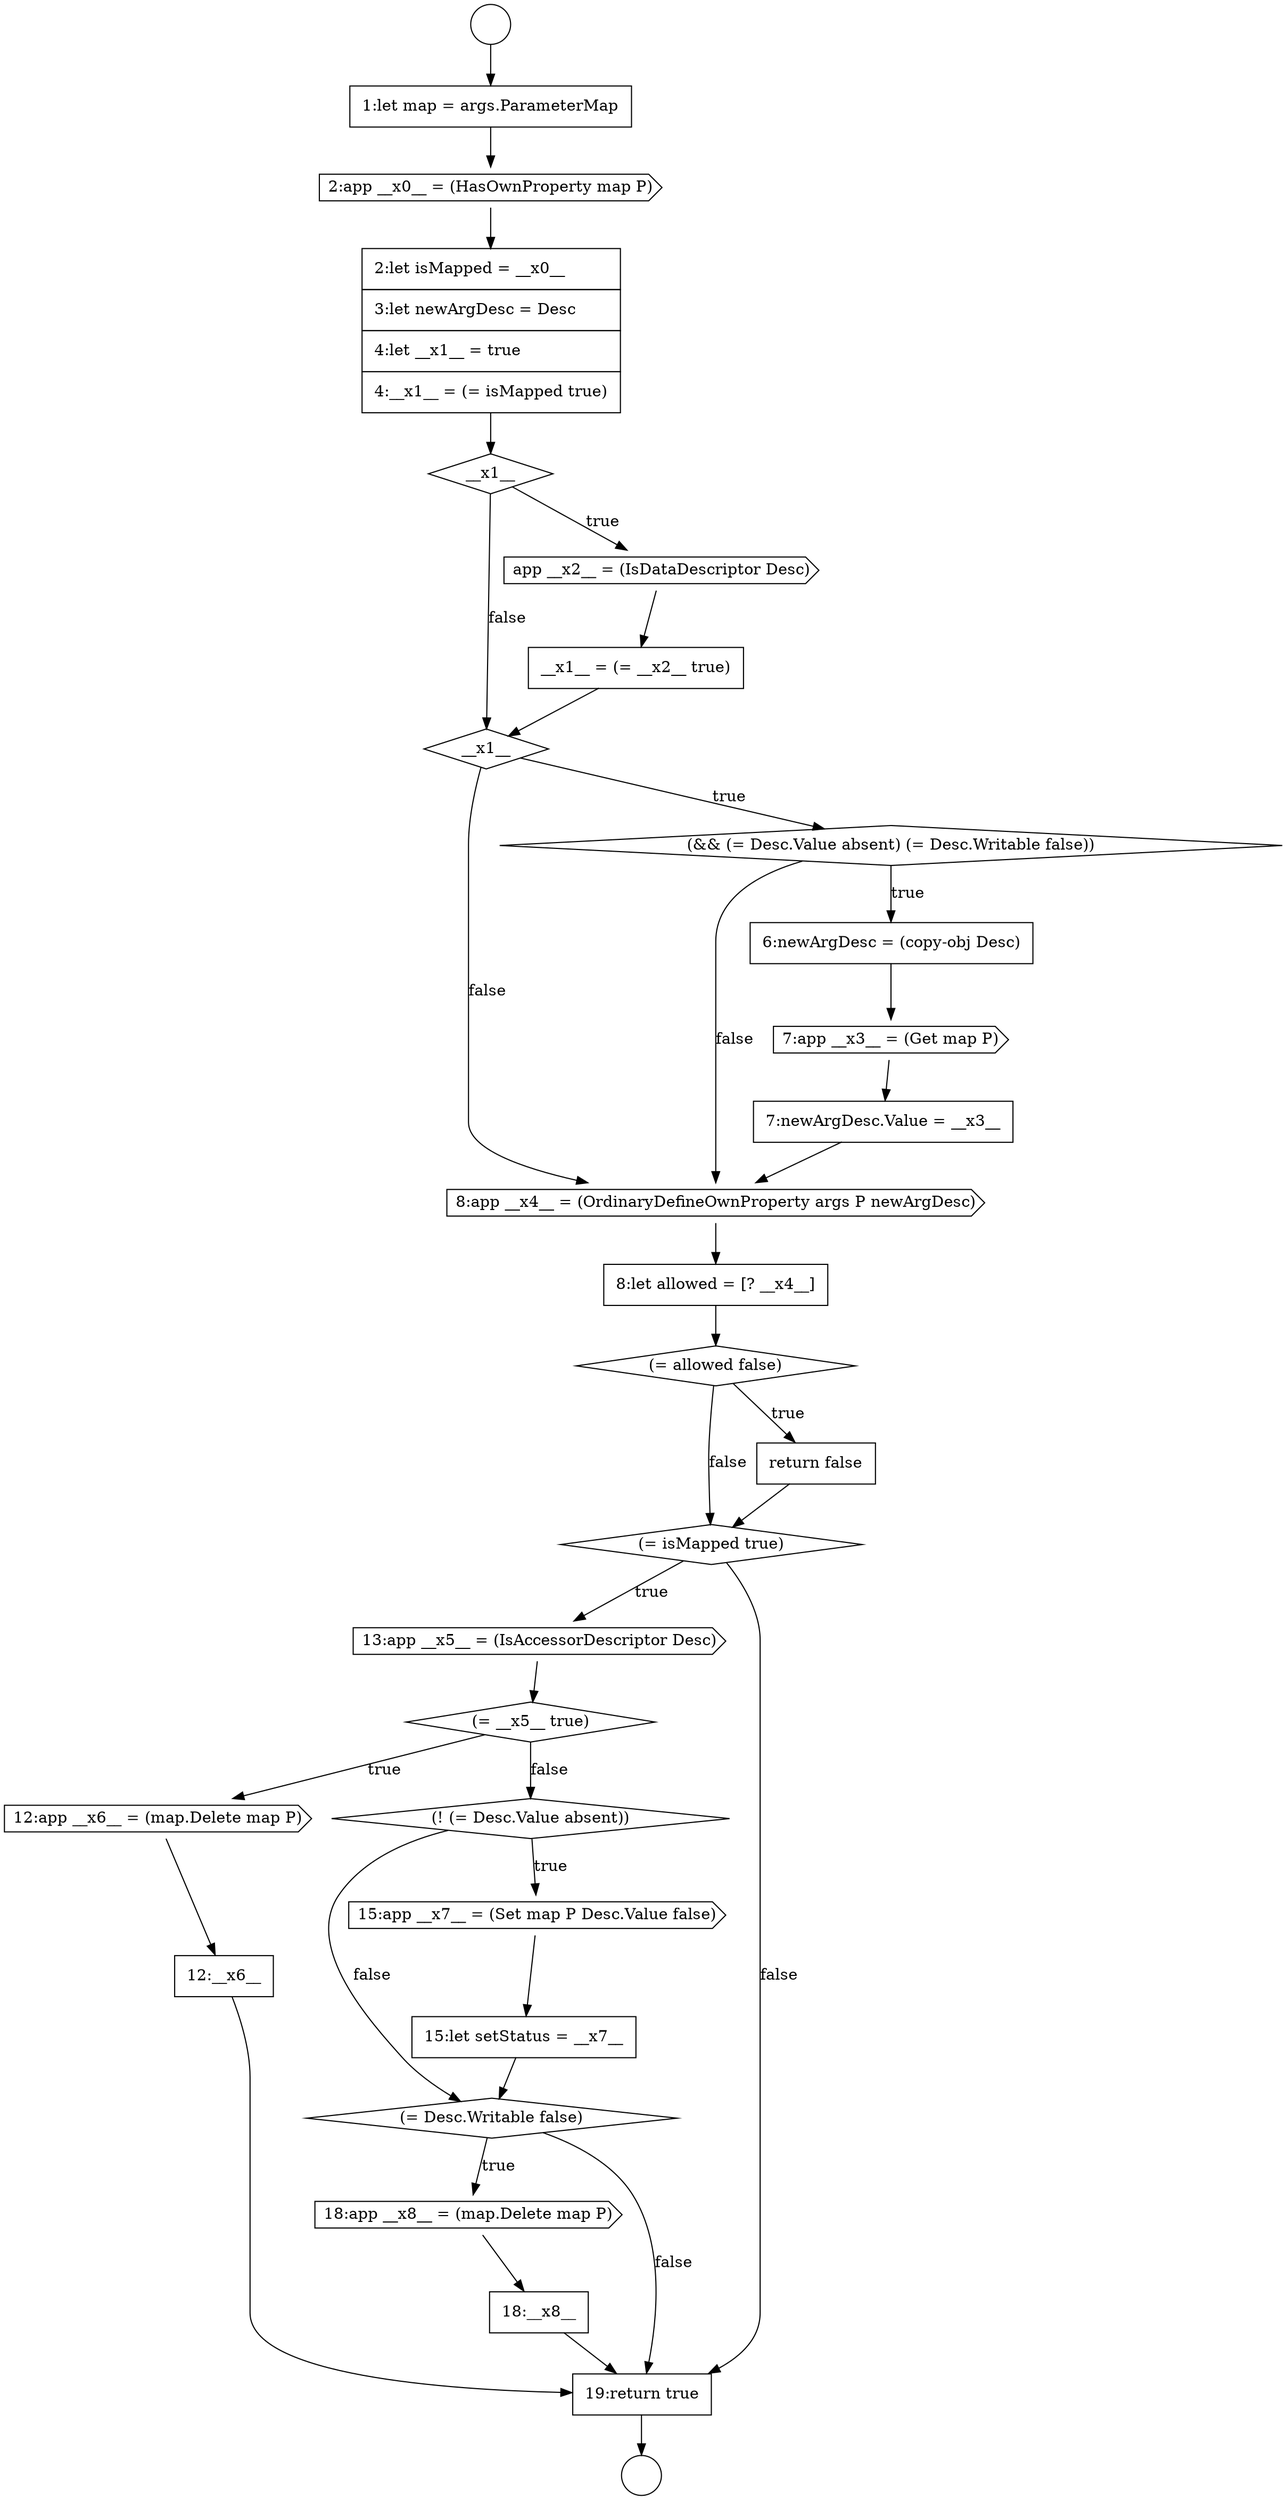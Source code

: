 digraph {
  node2495 [shape=diamond, label=<<font color="black">(= isMapped true)</font>> color="black" fillcolor="white" style=filled]
  node2491 [shape=cds, label=<<font color="black">8:app __x4__ = (OrdinaryDefineOwnProperty args P newArgDesc)</font>> color="black" fillcolor="white" style=filled]
  node2483 [shape=diamond, label=<<font color="black">__x1__</font>> color="black" fillcolor="white" style=filled]
  node2496 [shape=cds, label=<<font color="black">13:app __x5__ = (IsAccessorDescriptor Desc)</font>> color="black" fillcolor="white" style=filled]
  node2492 [shape=none, margin=0, label=<<font color="black">
    <table border="0" cellborder="1" cellspacing="0" cellpadding="10">
      <tr><td align="left">8:let allowed = [? __x4__]</td></tr>
    </table>
  </font>> color="black" fillcolor="white" style=filled]
  node2498 [shape=cds, label=<<font color="black">12:app __x6__ = (map.Delete map P)</font>> color="black" fillcolor="white" style=filled]
  node2489 [shape=cds, label=<<font color="black">7:app __x3__ = (Get map P)</font>> color="black" fillcolor="white" style=filled]
  node2503 [shape=diamond, label=<<font color="black">(= Desc.Writable false)</font>> color="black" fillcolor="white" style=filled]
  node2486 [shape=diamond, label=<<font color="black">__x1__</font>> color="black" fillcolor="white" style=filled]
  node2500 [shape=diamond, label=<<font color="black">(! (= Desc.Value absent))</font>> color="black" fillcolor="white" style=filled]
  node2494 [shape=none, margin=0, label=<<font color="black">
    <table border="0" cellborder="1" cellspacing="0" cellpadding="10">
      <tr><td align="left">return false</td></tr>
    </table>
  </font>> color="black" fillcolor="white" style=filled]
  node2499 [shape=none, margin=0, label=<<font color="black">
    <table border="0" cellborder="1" cellspacing="0" cellpadding="10">
      <tr><td align="left">12:__x6__</td></tr>
    </table>
  </font>> color="black" fillcolor="white" style=filled]
  node2480 [shape=none, margin=0, label=<<font color="black">
    <table border="0" cellborder="1" cellspacing="0" cellpadding="10">
      <tr><td align="left">1:let map = args.ParameterMap</td></tr>
    </table>
  </font>> color="black" fillcolor="white" style=filled]
  node2501 [shape=cds, label=<<font color="black">15:app __x7__ = (Set map P Desc.Value false)</font>> color="black" fillcolor="white" style=filled]
  node2488 [shape=none, margin=0, label=<<font color="black">
    <table border="0" cellborder="1" cellspacing="0" cellpadding="10">
      <tr><td align="left">6:newArgDesc = (copy-obj Desc)</td></tr>
    </table>
  </font>> color="black" fillcolor="white" style=filled]
  node2504 [shape=cds, label=<<font color="black">18:app __x8__ = (map.Delete map P)</font>> color="black" fillcolor="white" style=filled]
  node2487 [shape=diamond, label=<<font color="black">(&amp;&amp; (= Desc.Value absent) (= Desc.Writable false))</font>> color="black" fillcolor="white" style=filled]
  node2505 [shape=none, margin=0, label=<<font color="black">
    <table border="0" cellborder="1" cellspacing="0" cellpadding="10">
      <tr><td align="left">18:__x8__</td></tr>
    </table>
  </font>> color="black" fillcolor="white" style=filled]
  node2497 [shape=diamond, label=<<font color="black">(= __x5__ true)</font>> color="black" fillcolor="white" style=filled]
  node2482 [shape=none, margin=0, label=<<font color="black">
    <table border="0" cellborder="1" cellspacing="0" cellpadding="10">
      <tr><td align="left">2:let isMapped = __x0__</td></tr>
      <tr><td align="left">3:let newArgDesc = Desc</td></tr>
      <tr><td align="left">4:let __x1__ = true</td></tr>
      <tr><td align="left">4:__x1__ = (= isMapped true)</td></tr>
    </table>
  </font>> color="black" fillcolor="white" style=filled]
  node2478 [shape=circle label=" " color="black" fillcolor="white" style=filled]
  node2493 [shape=diamond, label=<<font color="black">(= allowed false)</font>> color="black" fillcolor="white" style=filled]
  node2481 [shape=cds, label=<<font color="black">2:app __x0__ = (HasOwnProperty map P)</font>> color="black" fillcolor="white" style=filled]
  node2506 [shape=none, margin=0, label=<<font color="black">
    <table border="0" cellborder="1" cellspacing="0" cellpadding="10">
      <tr><td align="left">19:return true</td></tr>
    </table>
  </font>> color="black" fillcolor="white" style=filled]
  node2479 [shape=circle label=" " color="black" fillcolor="white" style=filled]
  node2490 [shape=none, margin=0, label=<<font color="black">
    <table border="0" cellborder="1" cellspacing="0" cellpadding="10">
      <tr><td align="left">7:newArgDesc.Value = __x3__</td></tr>
    </table>
  </font>> color="black" fillcolor="white" style=filled]
  node2502 [shape=none, margin=0, label=<<font color="black">
    <table border="0" cellborder="1" cellspacing="0" cellpadding="10">
      <tr><td align="left">15:let setStatus = __x7__</td></tr>
    </table>
  </font>> color="black" fillcolor="white" style=filled]
  node2485 [shape=none, margin=0, label=<<font color="black">
    <table border="0" cellborder="1" cellspacing="0" cellpadding="10">
      <tr><td align="left">__x1__ = (= __x2__ true)</td></tr>
    </table>
  </font>> color="black" fillcolor="white" style=filled]
  node2484 [shape=cds, label=<<font color="black">app __x2__ = (IsDataDescriptor Desc)</font>> color="black" fillcolor="white" style=filled]
  node2489 -> node2490 [ color="black"]
  node2483 -> node2484 [label=<<font color="black">true</font>> color="black"]
  node2483 -> node2486 [label=<<font color="black">false</font>> color="black"]
  node2499 -> node2506 [ color="black"]
  node2481 -> node2482 [ color="black"]
  node2501 -> node2502 [ color="black"]
  node2487 -> node2488 [label=<<font color="black">true</font>> color="black"]
  node2487 -> node2491 [label=<<font color="black">false</font>> color="black"]
  node2492 -> node2493 [ color="black"]
  node2493 -> node2494 [label=<<font color="black">true</font>> color="black"]
  node2493 -> node2495 [label=<<font color="black">false</font>> color="black"]
  node2490 -> node2491 [ color="black"]
  node2482 -> node2483 [ color="black"]
  node2498 -> node2499 [ color="black"]
  node2496 -> node2497 [ color="black"]
  node2494 -> node2495 [ color="black"]
  node2491 -> node2492 [ color="black"]
  node2480 -> node2481 [ color="black"]
  node2485 -> node2486 [ color="black"]
  node2502 -> node2503 [ color="black"]
  node2495 -> node2496 [label=<<font color="black">true</font>> color="black"]
  node2495 -> node2506 [label=<<font color="black">false</font>> color="black"]
  node2478 -> node2480 [ color="black"]
  node2506 -> node2479 [ color="black"]
  node2497 -> node2498 [label=<<font color="black">true</font>> color="black"]
  node2497 -> node2500 [label=<<font color="black">false</font>> color="black"]
  node2484 -> node2485 [ color="black"]
  node2505 -> node2506 [ color="black"]
  node2504 -> node2505 [ color="black"]
  node2488 -> node2489 [ color="black"]
  node2486 -> node2487 [label=<<font color="black">true</font>> color="black"]
  node2486 -> node2491 [label=<<font color="black">false</font>> color="black"]
  node2503 -> node2504 [label=<<font color="black">true</font>> color="black"]
  node2503 -> node2506 [label=<<font color="black">false</font>> color="black"]
  node2500 -> node2501 [label=<<font color="black">true</font>> color="black"]
  node2500 -> node2503 [label=<<font color="black">false</font>> color="black"]
}

